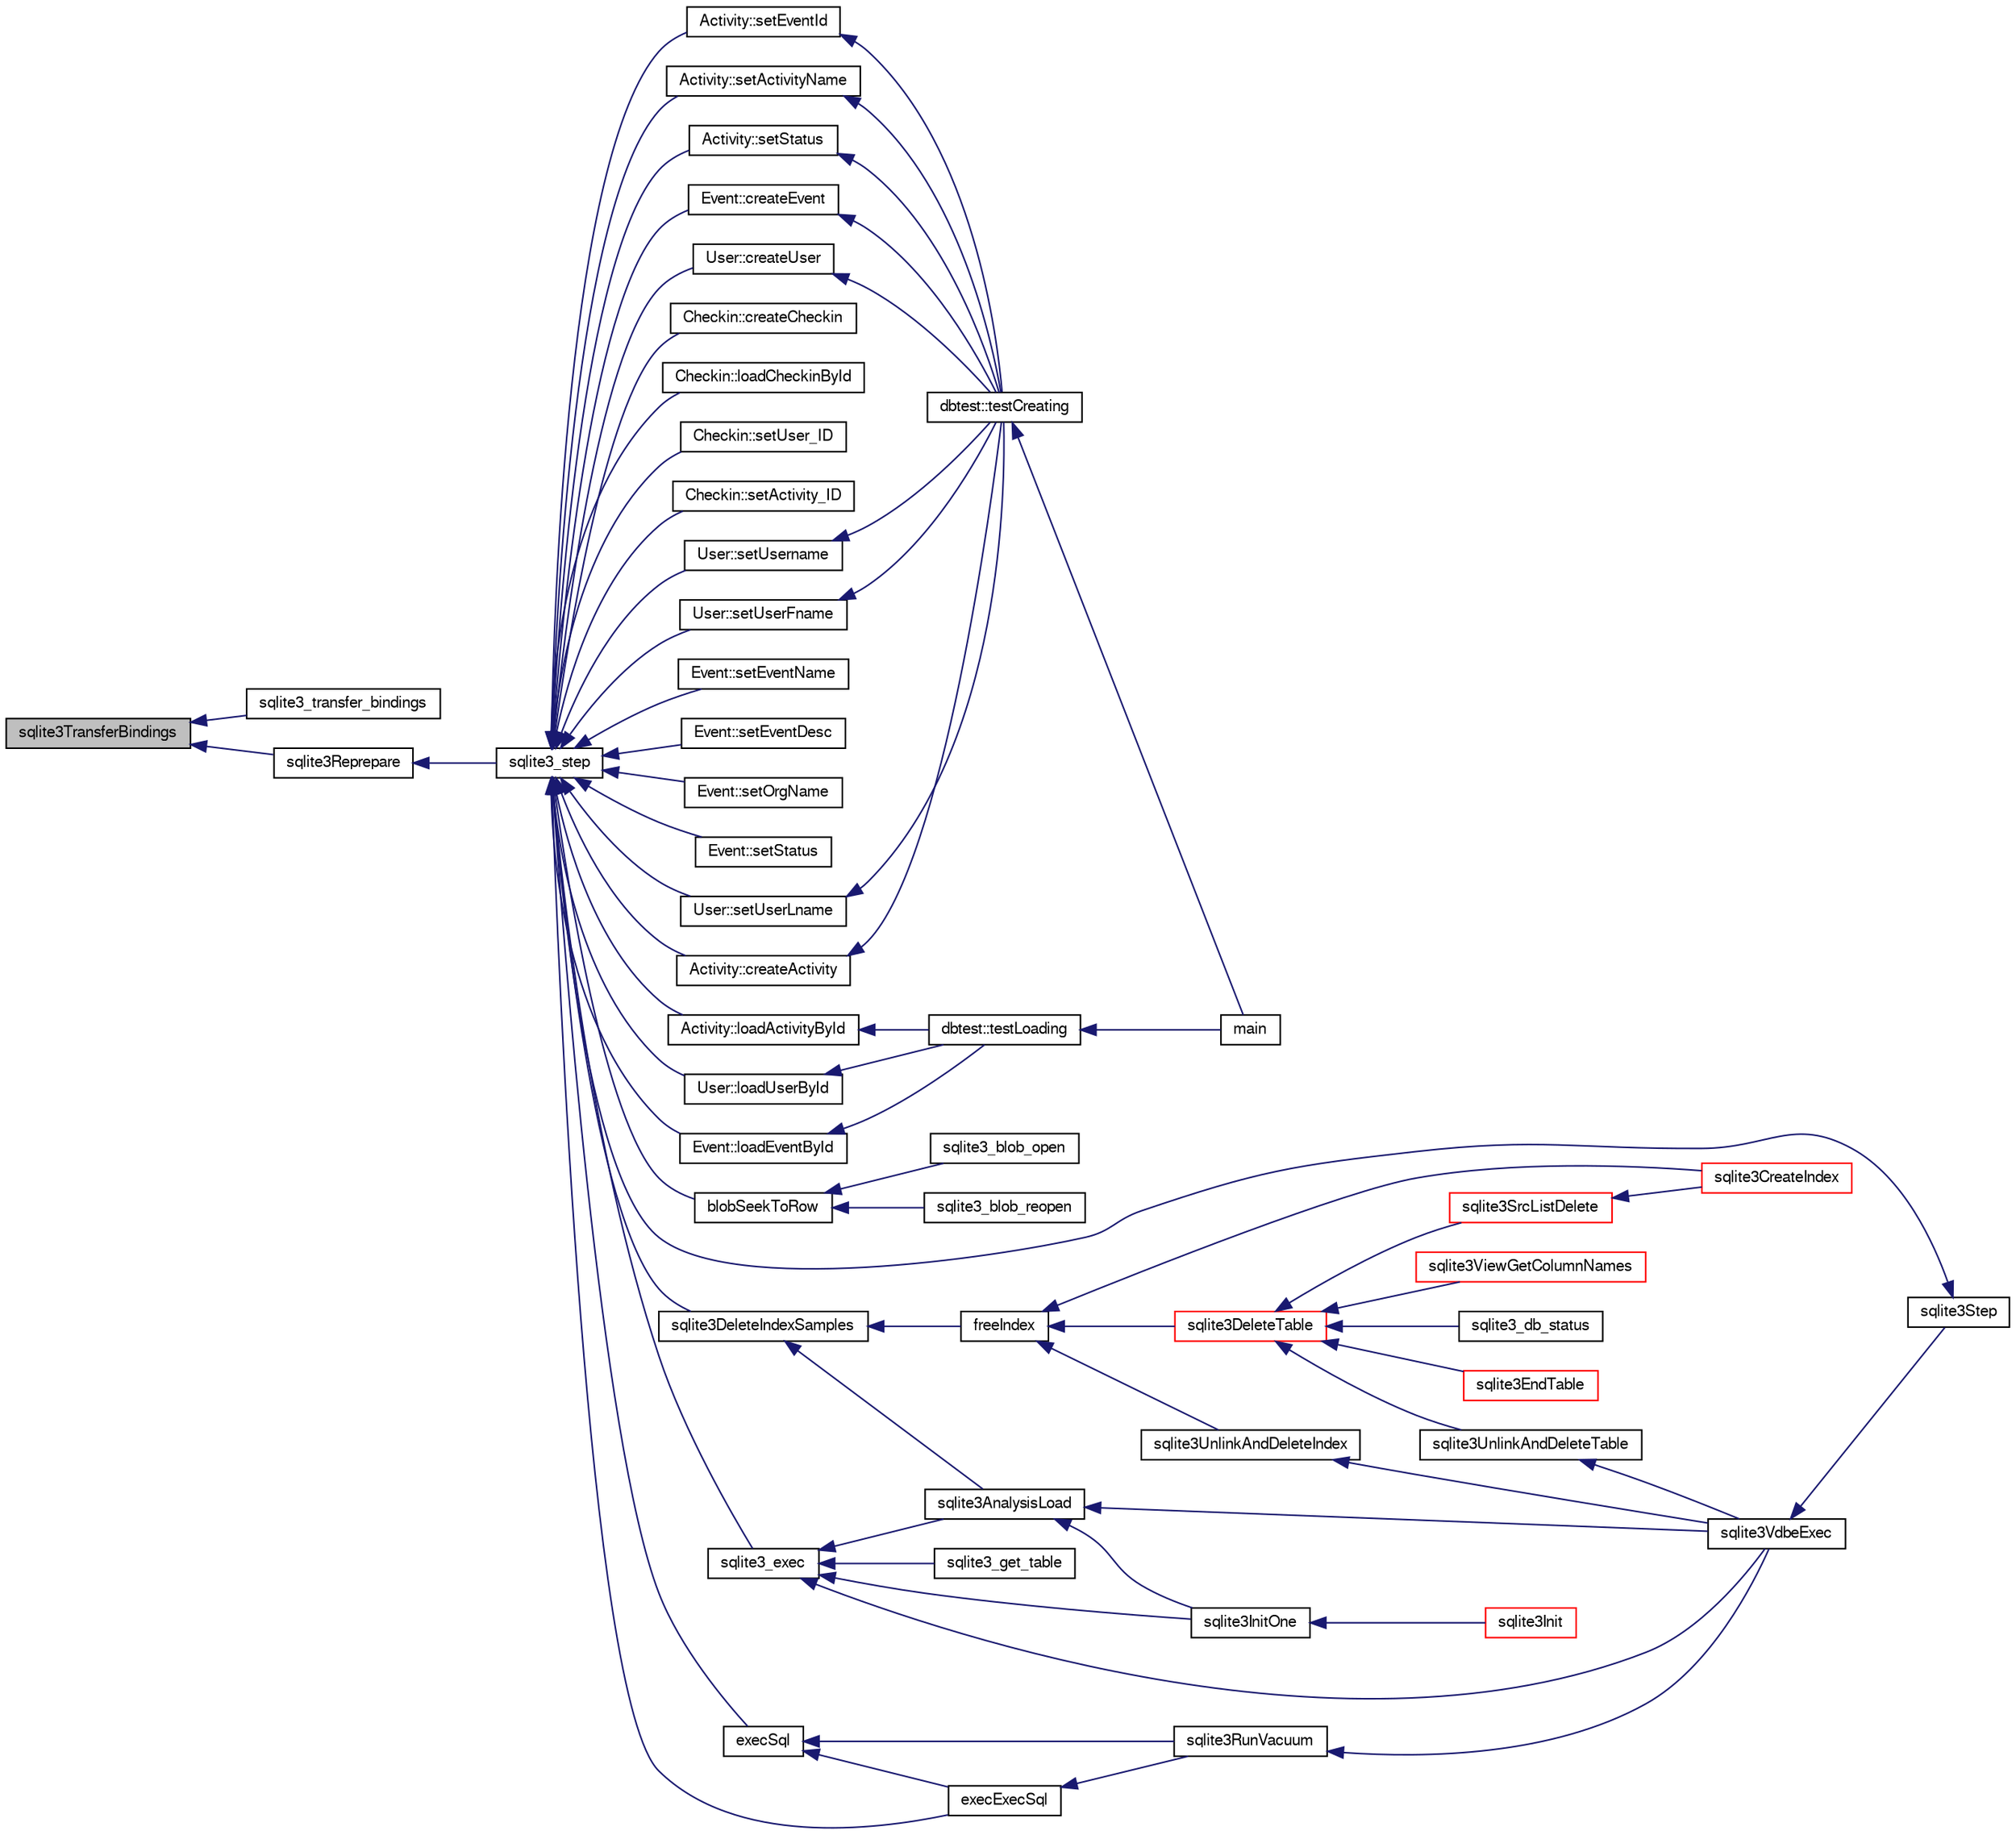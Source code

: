 digraph "sqlite3TransferBindings"
{
  edge [fontname="FreeSans",fontsize="10",labelfontname="FreeSans",labelfontsize="10"];
  node [fontname="FreeSans",fontsize="10",shape=record];
  rankdir="LR";
  Node722846 [label="sqlite3TransferBindings",height=0.2,width=0.4,color="black", fillcolor="grey75", style="filled", fontcolor="black"];
  Node722846 -> Node722847 [dir="back",color="midnightblue",fontsize="10",style="solid",fontname="FreeSans"];
  Node722847 [label="sqlite3_transfer_bindings",height=0.2,width=0.4,color="black", fillcolor="white", style="filled",URL="$sqlite3_8h.html#a62b0ff01b83a4d0cba99eef26cb99315"];
  Node722846 -> Node722848 [dir="back",color="midnightblue",fontsize="10",style="solid",fontname="FreeSans"];
  Node722848 [label="sqlite3Reprepare",height=0.2,width=0.4,color="black", fillcolor="white", style="filled",URL="$sqlite3_8c.html#a7e2f7299cc947d07e782f6ac561fa937"];
  Node722848 -> Node722849 [dir="back",color="midnightblue",fontsize="10",style="solid",fontname="FreeSans"];
  Node722849 [label="sqlite3_step",height=0.2,width=0.4,color="black", fillcolor="white", style="filled",URL="$sqlite3_8h.html#ac1e491ce36b7471eb28387f7d3c74334"];
  Node722849 -> Node722850 [dir="back",color="midnightblue",fontsize="10",style="solid",fontname="FreeSans"];
  Node722850 [label="Activity::createActivity",height=0.2,width=0.4,color="black", fillcolor="white", style="filled",URL="$classActivity.html#a813cc5e52c14ab49b39014c134e3425b"];
  Node722850 -> Node722851 [dir="back",color="midnightblue",fontsize="10",style="solid",fontname="FreeSans"];
  Node722851 [label="dbtest::testCreating",height=0.2,width=0.4,color="black", fillcolor="white", style="filled",URL="$classdbtest.html#a8193e88a7df657069c8a6bd09c8243b7"];
  Node722851 -> Node722852 [dir="back",color="midnightblue",fontsize="10",style="solid",fontname="FreeSans"];
  Node722852 [label="main",height=0.2,width=0.4,color="black", fillcolor="white", style="filled",URL="$test_8cpp.html#ae66f6b31b5ad750f1fe042a706a4e3d4"];
  Node722849 -> Node722853 [dir="back",color="midnightblue",fontsize="10",style="solid",fontname="FreeSans"];
  Node722853 [label="Activity::loadActivityById",height=0.2,width=0.4,color="black", fillcolor="white", style="filled",URL="$classActivity.html#abe4ffb4f08a47212ebf9013259d9e7fd"];
  Node722853 -> Node722854 [dir="back",color="midnightblue",fontsize="10",style="solid",fontname="FreeSans"];
  Node722854 [label="dbtest::testLoading",height=0.2,width=0.4,color="black", fillcolor="white", style="filled",URL="$classdbtest.html#a6f98d82a2c8e2b9040848763504ddae1"];
  Node722854 -> Node722852 [dir="back",color="midnightblue",fontsize="10",style="solid",fontname="FreeSans"];
  Node722849 -> Node722855 [dir="back",color="midnightblue",fontsize="10",style="solid",fontname="FreeSans"];
  Node722855 [label="Activity::setEventId",height=0.2,width=0.4,color="black", fillcolor="white", style="filled",URL="$classActivity.html#adb1d0fd0d08f473e068f0a4086bfa9ca"];
  Node722855 -> Node722851 [dir="back",color="midnightblue",fontsize="10",style="solid",fontname="FreeSans"];
  Node722849 -> Node722856 [dir="back",color="midnightblue",fontsize="10",style="solid",fontname="FreeSans"];
  Node722856 [label="Activity::setActivityName",height=0.2,width=0.4,color="black", fillcolor="white", style="filled",URL="$classActivity.html#a62dc3737b33915a36086f9dd26d16a81"];
  Node722856 -> Node722851 [dir="back",color="midnightblue",fontsize="10",style="solid",fontname="FreeSans"];
  Node722849 -> Node722857 [dir="back",color="midnightblue",fontsize="10",style="solid",fontname="FreeSans"];
  Node722857 [label="Activity::setStatus",height=0.2,width=0.4,color="black", fillcolor="white", style="filled",URL="$classActivity.html#af618135a7738f4d2a7ee147a8ef912ea"];
  Node722857 -> Node722851 [dir="back",color="midnightblue",fontsize="10",style="solid",fontname="FreeSans"];
  Node722849 -> Node722858 [dir="back",color="midnightblue",fontsize="10",style="solid",fontname="FreeSans"];
  Node722858 [label="Checkin::createCheckin",height=0.2,width=0.4,color="black", fillcolor="white", style="filled",URL="$classCheckin.html#a4e40acdf7fff0e607f6de4f24f3a163c"];
  Node722849 -> Node722859 [dir="back",color="midnightblue",fontsize="10",style="solid",fontname="FreeSans"];
  Node722859 [label="Checkin::loadCheckinById",height=0.2,width=0.4,color="black", fillcolor="white", style="filled",URL="$classCheckin.html#a3461f70ea6c68475225f2a07f78a21e0"];
  Node722849 -> Node722860 [dir="back",color="midnightblue",fontsize="10",style="solid",fontname="FreeSans"];
  Node722860 [label="Checkin::setUser_ID",height=0.2,width=0.4,color="black", fillcolor="white", style="filled",URL="$classCheckin.html#a76ab640f4f912876dbebf183db5359c6"];
  Node722849 -> Node722861 [dir="back",color="midnightblue",fontsize="10",style="solid",fontname="FreeSans"];
  Node722861 [label="Checkin::setActivity_ID",height=0.2,width=0.4,color="black", fillcolor="white", style="filled",URL="$classCheckin.html#ab2ff3ec2604ec73a42af25874a00b232"];
  Node722849 -> Node722862 [dir="back",color="midnightblue",fontsize="10",style="solid",fontname="FreeSans"];
  Node722862 [label="Event::createEvent",height=0.2,width=0.4,color="black", fillcolor="white", style="filled",URL="$classEvent.html#a77adb9f4a46ffb32c2d931f0691f5903"];
  Node722862 -> Node722851 [dir="back",color="midnightblue",fontsize="10",style="solid",fontname="FreeSans"];
  Node722849 -> Node722863 [dir="back",color="midnightblue",fontsize="10",style="solid",fontname="FreeSans"];
  Node722863 [label="Event::loadEventById",height=0.2,width=0.4,color="black", fillcolor="white", style="filled",URL="$classEvent.html#afa66cea33f722dbeecb69cc98fdea055"];
  Node722863 -> Node722854 [dir="back",color="midnightblue",fontsize="10",style="solid",fontname="FreeSans"];
  Node722849 -> Node722864 [dir="back",color="midnightblue",fontsize="10",style="solid",fontname="FreeSans"];
  Node722864 [label="Event::setEventName",height=0.2,width=0.4,color="black", fillcolor="white", style="filled",URL="$classEvent.html#a10596b6ca077df05184e30d62b08729d"];
  Node722849 -> Node722865 [dir="back",color="midnightblue",fontsize="10",style="solid",fontname="FreeSans"];
  Node722865 [label="Event::setEventDesc",height=0.2,width=0.4,color="black", fillcolor="white", style="filled",URL="$classEvent.html#ae36b8377dcae792f1c5c4726024c981b"];
  Node722849 -> Node722866 [dir="back",color="midnightblue",fontsize="10",style="solid",fontname="FreeSans"];
  Node722866 [label="Event::setOrgName",height=0.2,width=0.4,color="black", fillcolor="white", style="filled",URL="$classEvent.html#a19aac0f776bd764563a54977656cf680"];
  Node722849 -> Node722867 [dir="back",color="midnightblue",fontsize="10",style="solid",fontname="FreeSans"];
  Node722867 [label="Event::setStatus",height=0.2,width=0.4,color="black", fillcolor="white", style="filled",URL="$classEvent.html#ab0a6b9285af0f4172eb841e2b80f8972"];
  Node722849 -> Node722868 [dir="back",color="midnightblue",fontsize="10",style="solid",fontname="FreeSans"];
  Node722868 [label="blobSeekToRow",height=0.2,width=0.4,color="black", fillcolor="white", style="filled",URL="$sqlite3_8c.html#afff57e13332b98c8a44a7cebe38962ab"];
  Node722868 -> Node722869 [dir="back",color="midnightblue",fontsize="10",style="solid",fontname="FreeSans"];
  Node722869 [label="sqlite3_blob_open",height=0.2,width=0.4,color="black", fillcolor="white", style="filled",URL="$sqlite3_8h.html#adb8ad839a5bdd62a43785132bc7dd518"];
  Node722868 -> Node722870 [dir="back",color="midnightblue",fontsize="10",style="solid",fontname="FreeSans"];
  Node722870 [label="sqlite3_blob_reopen",height=0.2,width=0.4,color="black", fillcolor="white", style="filled",URL="$sqlite3_8h.html#abc77c24fdc0150138490359a94360f7e"];
  Node722849 -> Node722871 [dir="back",color="midnightblue",fontsize="10",style="solid",fontname="FreeSans"];
  Node722871 [label="sqlite3DeleteIndexSamples",height=0.2,width=0.4,color="black", fillcolor="white", style="filled",URL="$sqlite3_8c.html#aaeda0302fbf61397ec009f65bed047ef"];
  Node722871 -> Node722872 [dir="back",color="midnightblue",fontsize="10",style="solid",fontname="FreeSans"];
  Node722872 [label="sqlite3AnalysisLoad",height=0.2,width=0.4,color="black", fillcolor="white", style="filled",URL="$sqlite3_8c.html#a48a2301c27e1d3d68708b9b8761b5a01"];
  Node722872 -> Node722873 [dir="back",color="midnightblue",fontsize="10",style="solid",fontname="FreeSans"];
  Node722873 [label="sqlite3VdbeExec",height=0.2,width=0.4,color="black", fillcolor="white", style="filled",URL="$sqlite3_8c.html#a8ce40a614bdc56719c4d642b1e4dfb21"];
  Node722873 -> Node722874 [dir="back",color="midnightblue",fontsize="10",style="solid",fontname="FreeSans"];
  Node722874 [label="sqlite3Step",height=0.2,width=0.4,color="black", fillcolor="white", style="filled",URL="$sqlite3_8c.html#a3f2872e873e2758a4beedad1d5113554"];
  Node722874 -> Node722849 [dir="back",color="midnightblue",fontsize="10",style="solid",fontname="FreeSans"];
  Node722872 -> Node722875 [dir="back",color="midnightblue",fontsize="10",style="solid",fontname="FreeSans"];
  Node722875 [label="sqlite3InitOne",height=0.2,width=0.4,color="black", fillcolor="white", style="filled",URL="$sqlite3_8c.html#ac4318b25df65269906b0379251fe9b85"];
  Node722875 -> Node722876 [dir="back",color="midnightblue",fontsize="10",style="solid",fontname="FreeSans"];
  Node722876 [label="sqlite3Init",height=0.2,width=0.4,color="red", fillcolor="white", style="filled",URL="$sqlite3_8c.html#aed74e3dc765631a833f522f425ff5a48"];
  Node722871 -> Node722976 [dir="back",color="midnightblue",fontsize="10",style="solid",fontname="FreeSans"];
  Node722976 [label="freeIndex",height=0.2,width=0.4,color="black", fillcolor="white", style="filled",URL="$sqlite3_8c.html#a00907c99c18d5bcb9d0b38c077146c31"];
  Node722976 -> Node722977 [dir="back",color="midnightblue",fontsize="10",style="solid",fontname="FreeSans"];
  Node722977 [label="sqlite3UnlinkAndDeleteIndex",height=0.2,width=0.4,color="black", fillcolor="white", style="filled",URL="$sqlite3_8c.html#a889f2dcb438c56db37a6d61e9f25e244"];
  Node722977 -> Node722873 [dir="back",color="midnightblue",fontsize="10",style="solid",fontname="FreeSans"];
  Node722976 -> Node722978 [dir="back",color="midnightblue",fontsize="10",style="solid",fontname="FreeSans"];
  Node722978 [label="sqlite3DeleteTable",height=0.2,width=0.4,color="red", fillcolor="white", style="filled",URL="$sqlite3_8c.html#a7fd3d507375a381a3807f92735318973"];
  Node722978 -> Node722979 [dir="back",color="midnightblue",fontsize="10",style="solid",fontname="FreeSans"];
  Node722979 [label="sqlite3_db_status",height=0.2,width=0.4,color="black", fillcolor="white", style="filled",URL="$sqlite3_8h.html#ab64e8333313ee2e44116842711818940"];
  Node722978 -> Node722980 [dir="back",color="midnightblue",fontsize="10",style="solid",fontname="FreeSans"];
  Node722980 [label="sqlite3UnlinkAndDeleteTable",height=0.2,width=0.4,color="black", fillcolor="white", style="filled",URL="$sqlite3_8c.html#a9733677716a49de464f86fff164e9a1b"];
  Node722980 -> Node722873 [dir="back",color="midnightblue",fontsize="10",style="solid",fontname="FreeSans"];
  Node722978 -> Node722891 [dir="back",color="midnightblue",fontsize="10",style="solid",fontname="FreeSans"];
  Node722891 [label="sqlite3EndTable",height=0.2,width=0.4,color="red", fillcolor="white", style="filled",URL="$sqlite3_8c.html#a7b5f2c66c0f0b6f819d970ca389768b0"];
  Node722978 -> Node722926 [dir="back",color="midnightblue",fontsize="10",style="solid",fontname="FreeSans"];
  Node722926 [label="sqlite3ViewGetColumnNames",height=0.2,width=0.4,color="red", fillcolor="white", style="filled",URL="$sqlite3_8c.html#aebc7cd8d9e2bd174ae0a60363d3f6ce8"];
  Node722978 -> Node722981 [dir="back",color="midnightblue",fontsize="10",style="solid",fontname="FreeSans"];
  Node722981 [label="sqlite3SrcListDelete",height=0.2,width=0.4,color="red", fillcolor="white", style="filled",URL="$sqlite3_8c.html#acc250a3e5e7fd8889a16a9f28e3e7312"];
  Node722981 -> Node722888 [dir="back",color="midnightblue",fontsize="10",style="solid",fontname="FreeSans"];
  Node722888 [label="sqlite3CreateIndex",height=0.2,width=0.4,color="red", fillcolor="white", style="filled",URL="$sqlite3_8c.html#a8dbe5e590ab6c58a8c45f34f7c81e825"];
  Node722976 -> Node722888 [dir="back",color="midnightblue",fontsize="10",style="solid",fontname="FreeSans"];
  Node722849 -> Node723041 [dir="back",color="midnightblue",fontsize="10",style="solid",fontname="FreeSans"];
  Node723041 [label="sqlite3_exec",height=0.2,width=0.4,color="black", fillcolor="white", style="filled",URL="$sqlite3_8h.html#a97487ec8150e0bcc8fa392ab8f0e24db"];
  Node723041 -> Node722873 [dir="back",color="midnightblue",fontsize="10",style="solid",fontname="FreeSans"];
  Node723041 -> Node722872 [dir="back",color="midnightblue",fontsize="10",style="solid",fontname="FreeSans"];
  Node723041 -> Node722875 [dir="back",color="midnightblue",fontsize="10",style="solid",fontname="FreeSans"];
  Node723041 -> Node723042 [dir="back",color="midnightblue",fontsize="10",style="solid",fontname="FreeSans"];
  Node723042 [label="sqlite3_get_table",height=0.2,width=0.4,color="black", fillcolor="white", style="filled",URL="$sqlite3_8h.html#a5effeac4e12df57beaa35c5be1f61579"];
  Node722849 -> Node723032 [dir="back",color="midnightblue",fontsize="10",style="solid",fontname="FreeSans"];
  Node723032 [label="execSql",height=0.2,width=0.4,color="black", fillcolor="white", style="filled",URL="$sqlite3_8c.html#a7d16651b98a110662f4c265eff0246cb"];
  Node723032 -> Node723033 [dir="back",color="midnightblue",fontsize="10",style="solid",fontname="FreeSans"];
  Node723033 [label="execExecSql",height=0.2,width=0.4,color="black", fillcolor="white", style="filled",URL="$sqlite3_8c.html#ac1be09a6c047f21133d16378d301e0d4"];
  Node723033 -> Node723034 [dir="back",color="midnightblue",fontsize="10",style="solid",fontname="FreeSans"];
  Node723034 [label="sqlite3RunVacuum",height=0.2,width=0.4,color="black", fillcolor="white", style="filled",URL="$sqlite3_8c.html#a5e83ddc7b3e7e8e79ad5d1fc92de1d2f"];
  Node723034 -> Node722873 [dir="back",color="midnightblue",fontsize="10",style="solid",fontname="FreeSans"];
  Node723032 -> Node723034 [dir="back",color="midnightblue",fontsize="10",style="solid",fontname="FreeSans"];
  Node722849 -> Node723033 [dir="back",color="midnightblue",fontsize="10",style="solid",fontname="FreeSans"];
  Node722849 -> Node723035 [dir="back",color="midnightblue",fontsize="10",style="solid",fontname="FreeSans"];
  Node723035 [label="User::createUser",height=0.2,width=0.4,color="black", fillcolor="white", style="filled",URL="$classUser.html#a22ed673939e8cc0a136130b809bba513"];
  Node723035 -> Node722851 [dir="back",color="midnightblue",fontsize="10",style="solid",fontname="FreeSans"];
  Node722849 -> Node723036 [dir="back",color="midnightblue",fontsize="10",style="solid",fontname="FreeSans"];
  Node723036 [label="User::loadUserById",height=0.2,width=0.4,color="black", fillcolor="white", style="filled",URL="$classUser.html#a863377665b7fb83c5547dcf9727f5092"];
  Node723036 -> Node722854 [dir="back",color="midnightblue",fontsize="10",style="solid",fontname="FreeSans"];
  Node722849 -> Node723037 [dir="back",color="midnightblue",fontsize="10",style="solid",fontname="FreeSans"];
  Node723037 [label="User::setUsername",height=0.2,width=0.4,color="black", fillcolor="white", style="filled",URL="$classUser.html#aa0497022a136cb78de785b0a39ae60b1"];
  Node723037 -> Node722851 [dir="back",color="midnightblue",fontsize="10",style="solid",fontname="FreeSans"];
  Node722849 -> Node723038 [dir="back",color="midnightblue",fontsize="10",style="solid",fontname="FreeSans"];
  Node723038 [label="User::setUserFname",height=0.2,width=0.4,color="black", fillcolor="white", style="filled",URL="$classUser.html#a72657eb55cd0ca437b4841a43f19912f"];
  Node723038 -> Node722851 [dir="back",color="midnightblue",fontsize="10",style="solid",fontname="FreeSans"];
  Node722849 -> Node723039 [dir="back",color="midnightblue",fontsize="10",style="solid",fontname="FreeSans"];
  Node723039 [label="User::setUserLname",height=0.2,width=0.4,color="black", fillcolor="white", style="filled",URL="$classUser.html#aa25973387e5afe1aa6f60dd6545e33b5"];
  Node723039 -> Node722851 [dir="back",color="midnightblue",fontsize="10",style="solid",fontname="FreeSans"];
}
